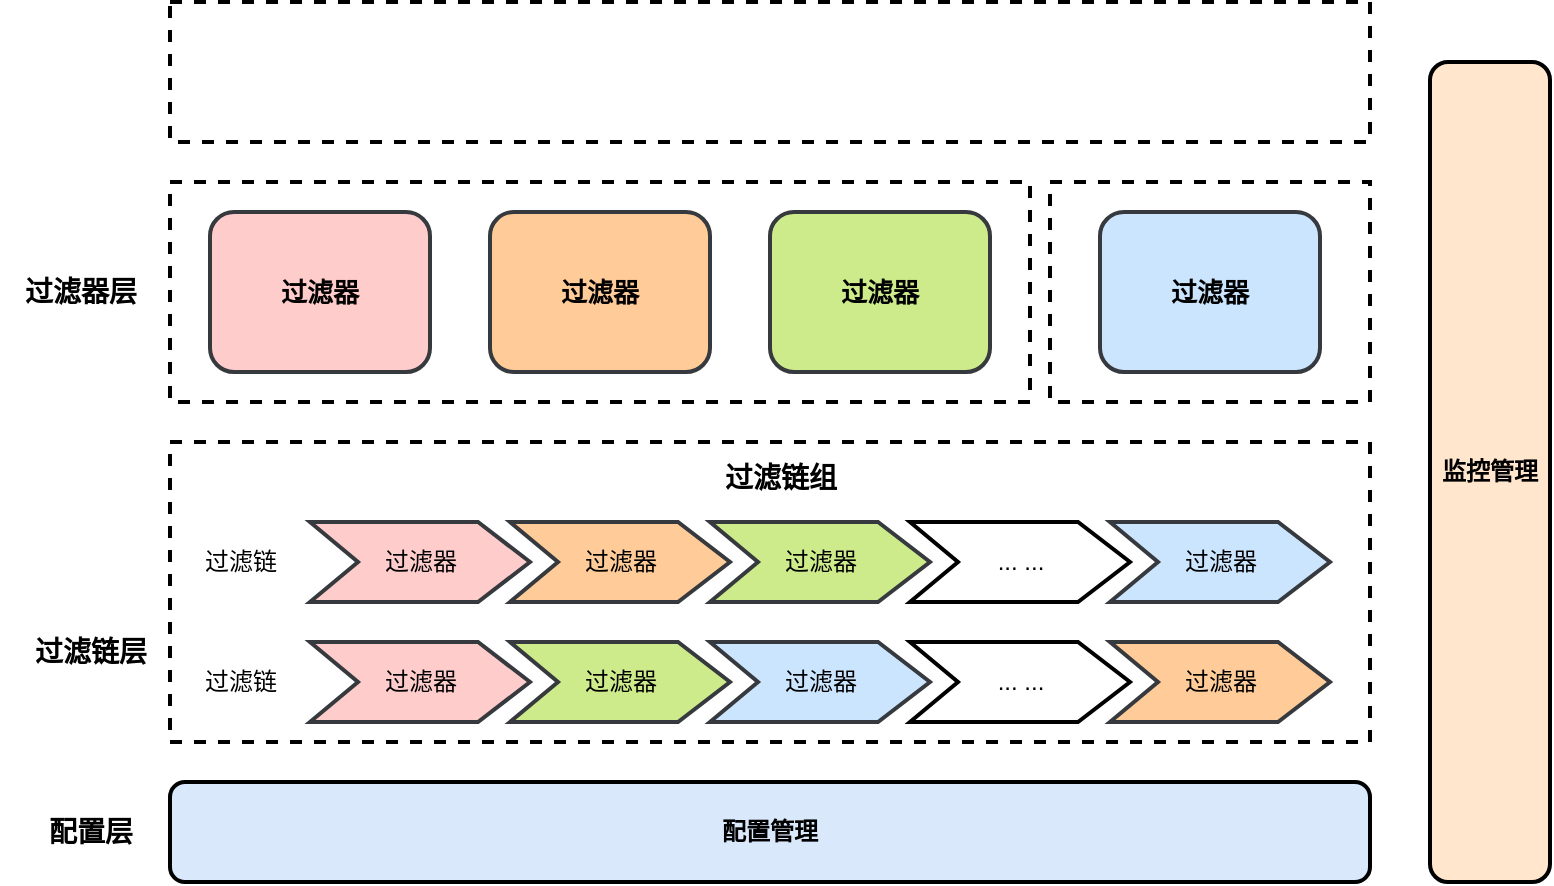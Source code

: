 <mxfile version="25.0.3">
  <diagram name="第 1 页" id="NWSEYQC2WmPgvcaIydRp">
    <mxGraphModel dx="894" dy="581" grid="1" gridSize="10" guides="1" tooltips="1" connect="1" arrows="1" fold="1" page="1" pageScale="1" pageWidth="827" pageHeight="1169" math="0" shadow="0">
      <root>
        <mxCell id="0" />
        <mxCell id="1" parent="0" />
        <mxCell id="zteYq2BVPjF1BCGbW42e-1" value="&lt;b&gt;配置管理&lt;/b&gt;" style="rounded=1;whiteSpace=wrap;html=1;fillColor=#dae8fc;strokeColor=#000000;strokeWidth=2;" vertex="1" parent="1">
          <mxGeometry x="120" y="440" width="600" height="50" as="geometry" />
        </mxCell>
        <mxCell id="zteYq2BVPjF1BCGbW42e-2" value="" style="rounded=0;whiteSpace=wrap;html=1;fillColor=none;dashed=1;strokeWidth=2;" vertex="1" parent="1">
          <mxGeometry x="120" y="270" width="600" height="150" as="geometry" />
        </mxCell>
        <mxCell id="zteYq2BVPjF1BCGbW42e-3" value="" style="rounded=0;whiteSpace=wrap;html=1;fillColor=none;dashed=1;strokeWidth=2;" vertex="1" parent="1">
          <mxGeometry x="120" y="140" width="430" height="110" as="geometry" />
        </mxCell>
        <mxCell id="zteYq2BVPjF1BCGbW42e-4" value="" style="rounded=0;whiteSpace=wrap;html=1;fillColor=none;dashed=1;strokeWidth=2;" vertex="1" parent="1">
          <mxGeometry x="120" y="50" width="600" height="70" as="geometry" />
        </mxCell>
        <mxCell id="zteYq2BVPjF1BCGbW42e-5" value="&lt;b&gt;监控管理&lt;/b&gt;" style="rounded=1;whiteSpace=wrap;html=1;fillColor=#ffe6cc;strokeColor=#000000;strokeWidth=2;" vertex="1" parent="1">
          <mxGeometry x="750" y="80" width="60" height="410" as="geometry" />
        </mxCell>
        <mxCell id="zteYq2BVPjF1BCGbW42e-7" value="&lt;b&gt;&lt;font style=&quot;font-size: 14px;&quot;&gt;配置层&lt;/font&gt;&lt;/b&gt;" style="text;html=1;align=center;verticalAlign=middle;resizable=0;points=[];autosize=1;strokeColor=none;fillColor=none;" vertex="1" parent="1">
          <mxGeometry x="45" y="450" width="70" height="30" as="geometry" />
        </mxCell>
        <mxCell id="zteYq2BVPjF1BCGbW42e-8" value="&lt;b&gt;&lt;font style=&quot;font-size: 14px;&quot;&gt;过滤链层&lt;/font&gt;&lt;/b&gt;" style="text;html=1;align=center;verticalAlign=middle;resizable=0;points=[];autosize=1;strokeColor=none;fillColor=none;" vertex="1" parent="1">
          <mxGeometry x="40" y="360" width="80" height="30" as="geometry" />
        </mxCell>
        <mxCell id="zteYq2BVPjF1BCGbW42e-10" value="过滤器" style="html=1;shadow=0;dashed=0;align=center;verticalAlign=middle;shape=mxgraph.arrows2.arrow;dy=0;dx=26;notch=24;strokeWidth=2;fillColor=#ffcccc;strokeColor=#36393d;" vertex="1" parent="1">
          <mxGeometry x="190" y="310" width="110" height="40" as="geometry" />
        </mxCell>
        <mxCell id="zteYq2BVPjF1BCGbW42e-13" value="&lt;span style=&quot;font-weight: normal;&quot;&gt;&lt;font style=&quot;font-size: 12px;&quot;&gt;过滤链&lt;/font&gt;&lt;/span&gt;" style="text;html=1;align=center;verticalAlign=middle;resizable=0;points=[];autosize=1;strokeColor=none;fillColor=none;fontSize=11;fontStyle=1" vertex="1" parent="1">
          <mxGeometry x="125" y="315" width="60" height="30" as="geometry" />
        </mxCell>
        <mxCell id="zteYq2BVPjF1BCGbW42e-15" value="&lt;font style=&quot;&quot;&gt;过滤链&lt;/font&gt;" style="text;html=1;align=center;verticalAlign=middle;resizable=0;points=[];autosize=1;strokeColor=none;fillColor=none;" vertex="1" parent="1">
          <mxGeometry x="125" y="375" width="60" height="30" as="geometry" />
        </mxCell>
        <mxCell id="zteYq2BVPjF1BCGbW42e-16" value="&lt;b&gt;&lt;font style=&quot;font-size: 14px;&quot;&gt;过滤链组&lt;/font&gt;&lt;/b&gt;" style="text;html=1;align=center;verticalAlign=middle;resizable=0;points=[];autosize=1;strokeColor=none;fillColor=none;" vertex="1" parent="1">
          <mxGeometry x="385" y="273" width="80" height="30" as="geometry" />
        </mxCell>
        <mxCell id="zteYq2BVPjF1BCGbW42e-17" value="过滤器" style="html=1;shadow=0;dashed=0;align=center;verticalAlign=middle;shape=mxgraph.arrows2.arrow;dy=0;dx=26;notch=24;strokeWidth=2;fillColor=#ffcc99;strokeColor=#36393d;" vertex="1" parent="1">
          <mxGeometry x="290" y="310" width="110" height="40" as="geometry" />
        </mxCell>
        <mxCell id="zteYq2BVPjF1BCGbW42e-18" value="过滤器" style="html=1;shadow=0;dashed=0;align=center;verticalAlign=middle;shape=mxgraph.arrows2.arrow;dy=0;dx=26;notch=24;strokeWidth=2;fillColor=#cdeb8b;strokeColor=#36393d;" vertex="1" parent="1">
          <mxGeometry x="390" y="310" width="110" height="40" as="geometry" />
        </mxCell>
        <mxCell id="zteYq2BVPjF1BCGbW42e-19" value="... ..." style="html=1;shadow=0;dashed=0;align=center;verticalAlign=middle;shape=mxgraph.arrows2.arrow;dy=0;dx=26;notch=24;strokeWidth=2;" vertex="1" parent="1">
          <mxGeometry x="490" y="310" width="110" height="40" as="geometry" />
        </mxCell>
        <mxCell id="zteYq2BVPjF1BCGbW42e-20" value="过滤器" style="html=1;shadow=0;dashed=0;align=center;verticalAlign=middle;shape=mxgraph.arrows2.arrow;dy=0;dx=26;notch=24;strokeWidth=2;fillColor=#cce5ff;strokeColor=#36393d;" vertex="1" parent="1">
          <mxGeometry x="590" y="310" width="110" height="40" as="geometry" />
        </mxCell>
        <mxCell id="zteYq2BVPjF1BCGbW42e-21" value="过滤器" style="html=1;shadow=0;dashed=0;align=center;verticalAlign=middle;shape=mxgraph.arrows2.arrow;dy=0;dx=26;notch=24;strokeWidth=2;fillColor=#ffcccc;strokeColor=#36393d;" vertex="1" parent="1">
          <mxGeometry x="190" y="370" width="110" height="40" as="geometry" />
        </mxCell>
        <mxCell id="zteYq2BVPjF1BCGbW42e-22" value="过滤器" style="html=1;shadow=0;dashed=0;align=center;verticalAlign=middle;shape=mxgraph.arrows2.arrow;dy=0;dx=26;notch=24;strokeWidth=2;fillColor=#cdeb8b;strokeColor=#36393d;" vertex="1" parent="1">
          <mxGeometry x="290" y="370" width="110" height="40" as="geometry" />
        </mxCell>
        <mxCell id="zteYq2BVPjF1BCGbW42e-23" value="过滤器" style="html=1;shadow=0;dashed=0;align=center;verticalAlign=middle;shape=mxgraph.arrows2.arrow;dy=0;dx=26;notch=24;strokeWidth=2;fillColor=#cce5ff;strokeColor=#36393d;" vertex="1" parent="1">
          <mxGeometry x="390" y="370" width="110" height="40" as="geometry" />
        </mxCell>
        <mxCell id="zteYq2BVPjF1BCGbW42e-24" value="... ..." style="html=1;shadow=0;dashed=0;align=center;verticalAlign=middle;shape=mxgraph.arrows2.arrow;dy=0;dx=26;notch=24;strokeWidth=2;" vertex="1" parent="1">
          <mxGeometry x="490" y="370" width="110" height="40" as="geometry" />
        </mxCell>
        <mxCell id="zteYq2BVPjF1BCGbW42e-25" value="过滤器" style="html=1;shadow=0;dashed=0;align=center;verticalAlign=middle;shape=mxgraph.arrows2.arrow;dy=0;dx=26;notch=24;strokeWidth=2;fillColor=#ffcc99;strokeColor=#36393d;" vertex="1" parent="1">
          <mxGeometry x="590" y="370" width="110" height="40" as="geometry" />
        </mxCell>
        <mxCell id="zteYq2BVPjF1BCGbW42e-26" value="" style="rounded=0;whiteSpace=wrap;html=1;fillColor=none;dashed=1;strokeWidth=2;" vertex="1" parent="1">
          <mxGeometry x="560" y="140" width="160" height="110" as="geometry" />
        </mxCell>
        <mxCell id="zteYq2BVPjF1BCGbW42e-27" value="&lt;b&gt;&lt;font style=&quot;font-size: 13px;&quot;&gt;过滤器&lt;/font&gt;&lt;/b&gt;" style="rounded=1;whiteSpace=wrap;html=1;strokeWidth=2;fillColor=#ffcccc;strokeColor=#36393d;" vertex="1" parent="1">
          <mxGeometry x="140" y="155" width="110" height="80" as="geometry" />
        </mxCell>
        <mxCell id="zteYq2BVPjF1BCGbW42e-28" value="&lt;b&gt;&lt;font style=&quot;font-size: 14px;&quot;&gt;过滤器层&lt;/font&gt;&lt;/b&gt;" style="text;html=1;align=center;verticalAlign=middle;resizable=0;points=[];autosize=1;strokeColor=none;fillColor=none;" vertex="1" parent="1">
          <mxGeometry x="35" y="180" width="80" height="30" as="geometry" />
        </mxCell>
        <mxCell id="zteYq2BVPjF1BCGbW42e-29" value="&lt;b&gt;&lt;font style=&quot;font-size: 13px;&quot;&gt;过滤器&lt;/font&gt;&lt;/b&gt;" style="rounded=1;whiteSpace=wrap;html=1;strokeWidth=2;fillColor=#ffcc99;strokeColor=#36393d;" vertex="1" parent="1">
          <mxGeometry x="280" y="155" width="110" height="80" as="geometry" />
        </mxCell>
        <mxCell id="zteYq2BVPjF1BCGbW42e-30" value="&lt;b&gt;&lt;font style=&quot;font-size: 13px;&quot;&gt;过滤器&lt;/font&gt;&lt;/b&gt;" style="rounded=1;whiteSpace=wrap;html=1;strokeWidth=2;fillColor=#cdeb8b;strokeColor=#36393d;" vertex="1" parent="1">
          <mxGeometry x="420" y="155" width="110" height="80" as="geometry" />
        </mxCell>
        <mxCell id="zteYq2BVPjF1BCGbW42e-31" value="&lt;b&gt;&lt;font style=&quot;font-size: 13px;&quot;&gt;过滤器&lt;/font&gt;&lt;/b&gt;" style="rounded=1;whiteSpace=wrap;html=1;strokeWidth=2;fillColor=#cce5ff;strokeColor=#36393d;" vertex="1" parent="1">
          <mxGeometry x="585" y="155" width="110" height="80" as="geometry" />
        </mxCell>
      </root>
    </mxGraphModel>
  </diagram>
</mxfile>
